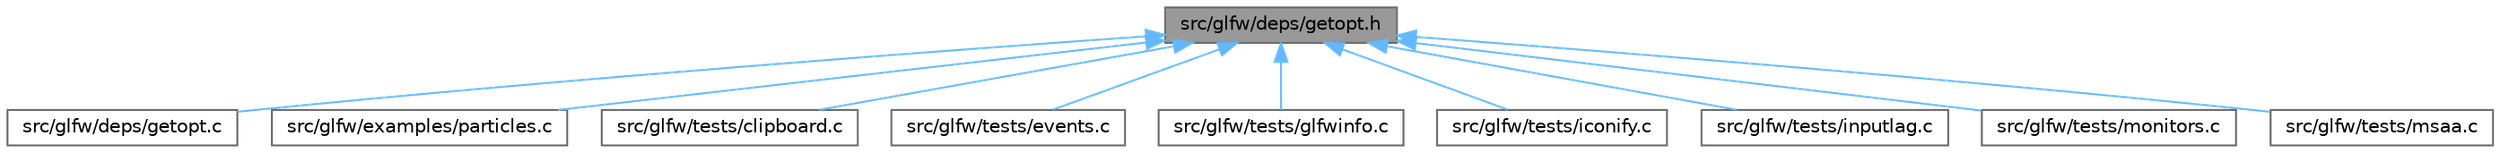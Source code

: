 digraph "src/glfw/deps/getopt.h"
{
 // LATEX_PDF_SIZE
  bgcolor="transparent";
  edge [fontname=Helvetica,fontsize=10,labelfontname=Helvetica,labelfontsize=10];
  node [fontname=Helvetica,fontsize=10,shape=box,height=0.2,width=0.4];
  Node1 [id="Node000001",label="src/glfw/deps/getopt.h",height=0.2,width=0.4,color="gray40", fillcolor="grey60", style="filled", fontcolor="black",tooltip=" "];
  Node1 -> Node2 [id="edge10_Node000001_Node000002",dir="back",color="steelblue1",style="solid",tooltip=" "];
  Node2 [id="Node000002",label="src/glfw/deps/getopt.c",height=0.2,width=0.4,color="grey40", fillcolor="white", style="filled",URL="$getopt_8c.html",tooltip=" "];
  Node1 -> Node3 [id="edge11_Node000001_Node000003",dir="back",color="steelblue1",style="solid",tooltip=" "];
  Node3 [id="Node000003",label="src/glfw/examples/particles.c",height=0.2,width=0.4,color="grey40", fillcolor="white", style="filled",URL="$particles_8c.html",tooltip=" "];
  Node1 -> Node4 [id="edge12_Node000001_Node000004",dir="back",color="steelblue1",style="solid",tooltip=" "];
  Node4 [id="Node000004",label="src/glfw/tests/clipboard.c",height=0.2,width=0.4,color="grey40", fillcolor="white", style="filled",URL="$clipboard_8c.html",tooltip=" "];
  Node1 -> Node5 [id="edge13_Node000001_Node000005",dir="back",color="steelblue1",style="solid",tooltip=" "];
  Node5 [id="Node000005",label="src/glfw/tests/events.c",height=0.2,width=0.4,color="grey40", fillcolor="white", style="filled",URL="$events_8c.html",tooltip=" "];
  Node1 -> Node6 [id="edge14_Node000001_Node000006",dir="back",color="steelblue1",style="solid",tooltip=" "];
  Node6 [id="Node000006",label="src/glfw/tests/glfwinfo.c",height=0.2,width=0.4,color="grey40", fillcolor="white", style="filled",URL="$glfwinfo_8c.html",tooltip=" "];
  Node1 -> Node7 [id="edge15_Node000001_Node000007",dir="back",color="steelblue1",style="solid",tooltip=" "];
  Node7 [id="Node000007",label="src/glfw/tests/iconify.c",height=0.2,width=0.4,color="grey40", fillcolor="white", style="filled",URL="$iconify_8c.html",tooltip=" "];
  Node1 -> Node8 [id="edge16_Node000001_Node000008",dir="back",color="steelblue1",style="solid",tooltip=" "];
  Node8 [id="Node000008",label="src/glfw/tests/inputlag.c",height=0.2,width=0.4,color="grey40", fillcolor="white", style="filled",URL="$inputlag_8c.html",tooltip=" "];
  Node1 -> Node9 [id="edge17_Node000001_Node000009",dir="back",color="steelblue1",style="solid",tooltip=" "];
  Node9 [id="Node000009",label="src/glfw/tests/monitors.c",height=0.2,width=0.4,color="grey40", fillcolor="white", style="filled",URL="$monitors_8c.html",tooltip=" "];
  Node1 -> Node10 [id="edge18_Node000001_Node000010",dir="back",color="steelblue1",style="solid",tooltip=" "];
  Node10 [id="Node000010",label="src/glfw/tests/msaa.c",height=0.2,width=0.4,color="grey40", fillcolor="white", style="filled",URL="$msaa_8c.html",tooltip=" "];
}
